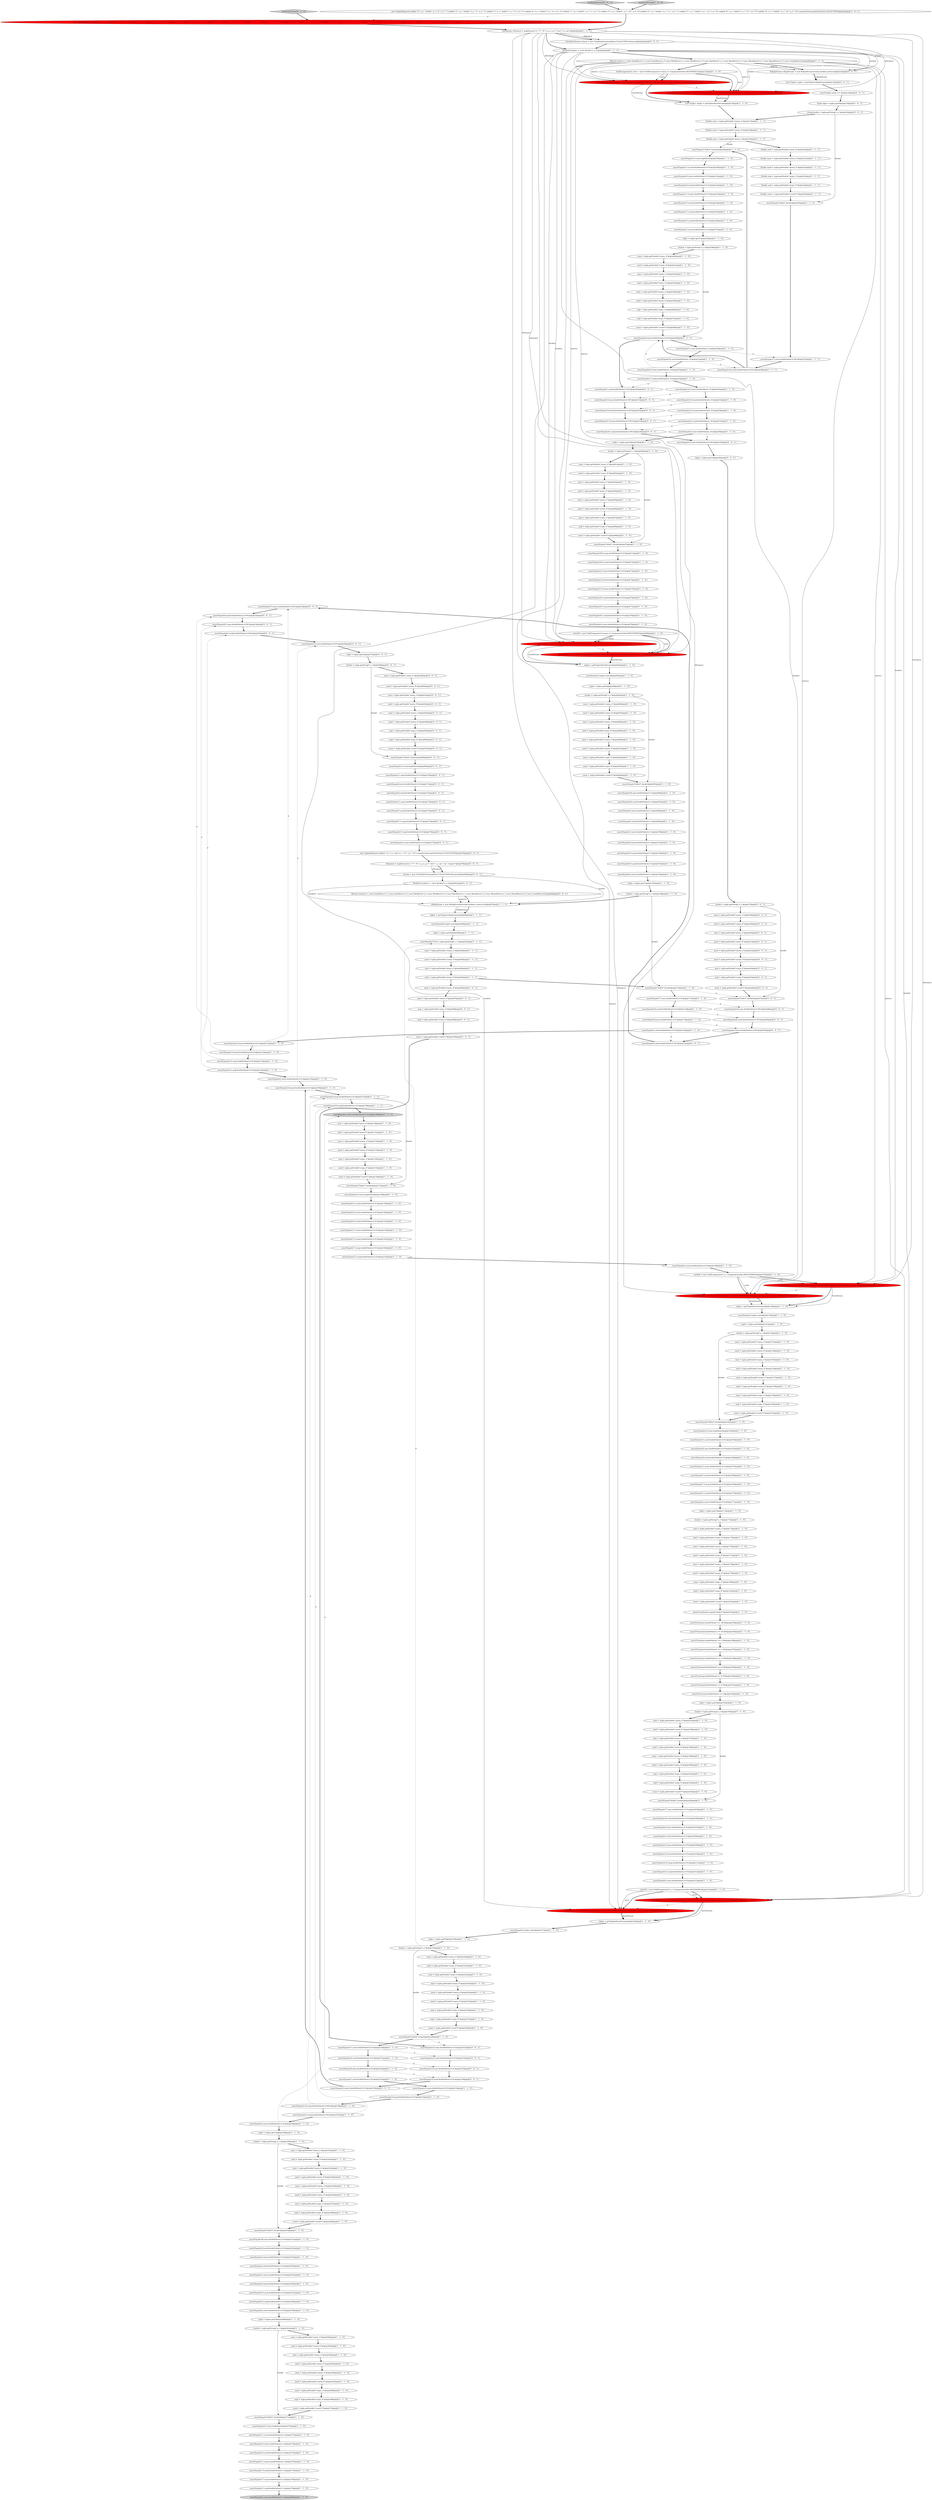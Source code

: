 digraph {
309 [style = filled, label = "assertEquals(13,maxi.doubleValue(),0.001)@@@52@@@['0', '0', '1']", fillcolor = white, shape = ellipse image = "AAA0AAABBB3BBB"];
243 [style = filled, label = "assertTrue(maxf.doubleValue() == 9.0D)@@@189@@@['1', '1', '0']", fillcolor = white, shape = ellipse image = "AAA0AAABBB1BBB"];
216 [style = filled, label = "assertEquals(4,count.doubleValue(),0.01)@@@238@@@['1', '1', '0']", fillcolor = white, shape = ellipse image = "AAA0AAABBB1BBB"];
253 [style = filled, label = "sumf = tuple.getDouble(\"sum(a_f)\")@@@87@@@['1', '1', '0']", fillcolor = white, shape = ellipse image = "AAA0AAABBB1BBB"];
2 [style = filled, label = "count = tuple.getDouble(\"count(*)\")@@@136@@@['1', '1', '0']", fillcolor = white, shape = ellipse image = "AAA0AAABBB1BBB"];
0 [style = filled, label = "sorts(0( = new FieldComparator(\"sum(a_i)\",ComparatorOrder.DESCENDING)@@@80@@@['1', '1', '0']", fillcolor = white, shape = ellipse image = "AAA0AAABBB1BBB"];
12 [style = filled, label = "avgi = tuple.getDouble(\"avg(a_i)\")@@@247@@@['1', '1', '0']", fillcolor = white, shape = ellipse image = "AAA0AAABBB1BBB"];
44 [style = filled, label = "avgi = tuple.getDouble(\"avg(a_i)\")@@@268@@@['1', '1', '0']", fillcolor = white, shape = ellipse image = "AAA0AAABBB1BBB"];
345 [style = filled, label = "assertEquals(10,minf.doubleValue(),0.01)@@@104@@@['0', '0', '1']", fillcolor = white, shape = ellipse image = "AAA0AAABBB3BBB"];
91 [style = filled, label = "maxi = tuple.getDouble(\"max(a_i)\")@@@90@@@['1', '1', '0']", fillcolor = white, shape = ellipse image = "AAA0AAABBB1BBB"];
339 [style = filled, label = "assertEquals(10,sumf.doubleValue(),0.01)@@@102@@@['0', '0', '1']", fillcolor = white, shape = ellipse image = "AAA0AAABBB3BBB"];
276 [style = filled, label = "testFacetStream['0', '1', '0']", fillcolor = lightgray, shape = diamond image = "AAA0AAABBB2BBB"];
332 [style = filled, label = "testRollupStream['0', '0', '1']", fillcolor = lightgray, shape = diamond image = "AAA0AAABBB3BBB"];
175 [style = filled, label = "tuple = tuples.get(0)@@@90@@@['1', '1', '1']", fillcolor = white, shape = ellipse image = "AAA0AAABBB1BBB"];
320 [style = filled, label = "assertEquals(14,sumi.doubleValue(),0.01)@@@101@@@['0', '0', '1']", fillcolor = white, shape = ellipse image = "AAA0AAABBB3BBB"];
103 [style = filled, label = "assertEquals(9.5,avgi.doubleValue(),0.01)@@@257@@@['1', '1', '0']", fillcolor = white, shape = ellipse image = "AAA0AAABBB1BBB"];
278 [style = filled, label = "facetStream = new FacetStream(zkHost,COLLECTIONORALIAS,sParamsA,buckets,metrics,sorts,100)@@@215@@@['0', '1', '0']", fillcolor = red, shape = ellipse image = "AAA1AAABBB2BBB"];
248 [style = filled, label = "assertEquals(5.5,avgf.doubleValue(),0.01)@@@145@@@['1', '1', '0']", fillcolor = white, shape = ellipse image = "AAA0AAABBB1BBB"];
93 [style = filled, label = "assertEquals(4,count.doubleValue(),0.01)@@@125@@@['1', '1', '0']", fillcolor = white, shape = ellipse image = "AAA0AAABBB1BBB"];
13 [style = filled, label = "maxf = tuple.getDouble(\"max(a_f)\")@@@45@@@['1', '1', '0']", fillcolor = white, shape = ellipse image = "AAA0AAABBB1BBB"];
346 [style = filled, label = "maxf = tuple.getDouble(\"max(a_f)\")@@@64@@@['0', '0', '1']", fillcolor = white, shape = ellipse image = "AAA0AAABBB3BBB"];
312 [style = filled, label = "count = tuple.getDouble(\"count(*)\")@@@67@@@['0', '0', '1']", fillcolor = white, shape = ellipse image = "AAA0AAABBB3BBB"];
325 [style = filled, label = "avgf = tuple.getDouble(\"avg(a_f)\")@@@66@@@['0', '0', '1']", fillcolor = white, shape = ellipse image = "AAA0AAABBB3BBB"];
280 [style = filled, label = "avgf = tuple.getDouble(\"avg(a_f)\")@@@45@@@['0', '0', '1']", fillcolor = white, shape = ellipse image = "AAA0AAABBB3BBB"];
321 [style = filled, label = "String bucket = tuple.getString(\"a_s\")@@@16@@@['0', '0', '1']", fillcolor = white, shape = ellipse image = "AAA0AAABBB3BBB"];
166 [style = filled, label = "assertEquals(26,sumf.doubleValue(),0.01)@@@252@@@['1', '1', '0']", fillcolor = white, shape = ellipse image = "AAA0AAABBB1BBB"];
264 [style = filled, label = "assertEquals(2,count.doubleValue(),0.01)@@@171@@@['1', '1', '0']", fillcolor = white, shape = ellipse image = "AAA0AAABBB1BBB"];
48 [style = filled, label = "assertEquals(3.0,minf.doubleValue(),0.01)@@@74@@@['1', '1', '0']", fillcolor = white, shape = ellipse image = "AAA0AAABBB1BBB"];
313 [style = filled, label = "assertEquals(4,count.doubleValue(),0.001)@@@35@@@['0', '0', '1']", fillcolor = white, shape = ellipse image = "AAA0AAABBB3BBB"];
316 [style = filled, label = "assertEquals(5.5,avgf.doubleValue(),0.01)@@@76@@@['0', '0', '1']", fillcolor = white, shape = ellipse image = "AAA0AAABBB3BBB"];
160 [style = filled, label = "testFacetStream['1', '0', '0']", fillcolor = lightgray, shape = diamond image = "AAA0AAABBB1BBB"];
234 [style = filled, label = "maxi = tuple.getDouble(\"max(a_i)\")@@@132@@@['1', '1', '0']", fillcolor = white, shape = ellipse image = "AAA0AAABBB1BBB"];
187 [style = filled, label = "avgf = tuple.getDouble(\"avg(a_f)\")@@@47@@@['1', '1', '0']", fillcolor = white, shape = ellipse image = "AAA0AAABBB1BBB"];
235 [style = filled, label = "assertTrue(maxi.doubleValue() == 13.0D)@@@188@@@['1', '1', '0']", fillcolor = white, shape = ellipse image = "AAA0AAABBB1BBB"];
283 [style = filled, label = "assertEquals(4,mini.doubleValue(),0.01)@@@71@@@['0', '0', '1']", fillcolor = white, shape = ellipse image = "AAA0AAABBB3BBB"];
322 [style = filled, label = "tuple = tuples.get(2)@@@57@@@['0', '0', '1']", fillcolor = white, shape = ellipse image = "AAA0AAABBB3BBB"];
89 [style = filled, label = "assertEquals(4.0,mini.doubleValue(),0.01)@@@31@@@['1', '1', '0']", fillcolor = white, shape = ellipse image = "AAA0AAABBB1BBB"];
56 [style = filled, label = "sumf = tuple.getDouble(\"sum(a_f)\")@@@175@@@['1', '1', '0']", fillcolor = white, shape = ellipse image = "AAA0AAABBB1BBB"];
230 [style = filled, label = "maxf = tuple.getDouble(\"max(a_f)\")@@@133@@@['1', '1', '0']", fillcolor = white, shape = ellipse image = "AAA0AAABBB1BBB"];
311 [style = filled, label = "assertEquals(9,maxf.doubleValue(),0.001)@@@53@@@['0', '0', '1']", fillcolor = white, shape = ellipse image = "AAA0AAABBB3BBB"];
245 [style = filled, label = "assertEquals(\"hello3\",bucket)@@@250@@@['1', '1', '0']", fillcolor = white, shape = ellipse image = "AAA0AAABBB1BBB"];
107 [style = filled, label = "assertTrue(avgf.doubleValue() == 6.5D)@@@191@@@['1', '1', '0']", fillcolor = white, shape = ellipse image = "AAA0AAABBB1BBB"];
69 [style = filled, label = "assertEquals(0,mini.doubleValue(),0.01)@@@232@@@['1', '1', '0']", fillcolor = white, shape = ellipse image = "AAA0AAABBB1BBB"];
64 [style = filled, label = "assertEquals(14,maxi.doubleValue(),0.01)@@@209@@@['1', '1', '0']", fillcolor = white, shape = ellipse image = "AAA0AAABBB1BBB"];
262 [style = filled, label = "assertEquals(1,count.doubleValue(),0.01)@@@109@@@['1', '1', '1']", fillcolor = lightgray, shape = ellipse image = "AAA0AAABBB1BBB"];
46 [style = filled, label = "assertEquals(17,sumi.doubleValue(),0.01)@@@205@@@['1', '1', '0']", fillcolor = white, shape = ellipse image = "AAA0AAABBB1BBB"];
178 [style = filled, label = "assertEquals(11.0,maxi.doubleValue(),0.1)@@@276@@@['1', '1', '0']", fillcolor = white, shape = ellipse image = "AAA0AAABBB1BBB"];
268 [style = filled, label = "assertEquals(5.5,avgf.doubleValue(),0.01)@@@170@@@['1', '1', '0']", fillcolor = white, shape = ellipse image = "AAA0AAABBB1BBB"];
222 [style = filled, label = "assertEquals(2,count.doubleValue(),0.01)@@@146@@@['1', '1', '0']", fillcolor = white, shape = ellipse image = "AAA0AAABBB1BBB"];
176 [style = filled, label = "assertEquals(14,maxi.doubleValue(),0.01)@@@121@@@['1', '1', '0']", fillcolor = white, shape = ellipse image = "AAA0AAABBB1BBB"];
270 [style = filled, label = "avgi = tuple.getDouble(\"avg(a_i)\")@@@226@@@['1', '1', '0']", fillcolor = white, shape = ellipse image = "AAA0AAABBB1BBB"];
18 [style = filled, label = "assertEquals(3,tuples.size())@@@217@@@['1', '1', '0']", fillcolor = white, shape = ellipse image = "AAA0AAABBB1BBB"];
207 [style = filled, label = "assertEquals(4,tuples.size())@@@89@@@['1', '1', '1']", fillcolor = white, shape = ellipse image = "AAA0AAABBB1BBB"];
185 [style = filled, label = "assertEquals(11.0,sumf.doubleValue(),0.1)@@@273@@@['1', '1', '0']", fillcolor = white, shape = ellipse image = "AAA0AAABBB1BBB"];
21 [style = filled, label = "FieldComparator(( sorts = {new FieldComparator(\"sum(a_i)\",ComparatorOrder.ASCENDING)}@@@11@@@['1', '1', '0']", fillcolor = white, shape = ellipse image = "AAA0AAABBB1BBB"];
9 [style = filled, label = "bucket = tuple.getString(\"a_s\")@@@240@@@['1', '1', '0']", fillcolor = white, shape = ellipse image = "AAA0AAABBB1BBB"];
242 [style = filled, label = "bucket = tuple.getString(\"a_s\")@@@173@@@['1', '1', '0']", fillcolor = white, shape = ellipse image = "AAA0AAABBB1BBB"];
85 [style = filled, label = "maxi = tuple.getDouble(\"max(a_i)\")@@@224@@@['1', '1', '0']", fillcolor = white, shape = ellipse image = "AAA0AAABBB1BBB"];
274 [style = filled, label = "facetStream = new FacetStream(zkHost,COLLECTIONORALIAS,sParamsA,buckets,metrics,sorts,100)@@@148@@@['0', '1', '0']", fillcolor = red, shape = ellipse image = "AAA1AAABBB2BBB"];
314 [style = filled, label = "assertEquals(3,mini.doubleValue(),0.001)@@@50@@@['0', '0', '1']", fillcolor = white, shape = ellipse image = "AAA0AAABBB3BBB"];
284 [style = filled, label = "assertEquals(11,maxi.doubleValue(),0.01)@@@73@@@['0', '0', '1']", fillcolor = white, shape = ellipse image = "AAA0AAABBB3BBB"];
338 [style = filled, label = "count = tuple.getDouble(\"count(*)\")@@@100@@@['0', '0', '1']", fillcolor = white, shape = ellipse image = "AAA0AAABBB3BBB"];
126 [style = filled, label = "assertEquals(0,mini.doubleValue(),0.001)@@@29@@@['1', '1', '1']", fillcolor = white, shape = ellipse image = "AAA0AAABBB1BBB"];
212 [style = filled, label = "assertEquals(7.5,avgi.doubleValue(),0.01)@@@144@@@['1', '1', '0']", fillcolor = white, shape = ellipse image = "AAA0AAABBB1BBB"];
285 [style = filled, label = "maxi = tuple.getDouble(\"max(a_i)\")@@@63@@@['0', '0', '1']", fillcolor = white, shape = ellipse image = "AAA0AAABBB3BBB"];
183 [style = filled, label = "assertEquals(3,tuples.size())@@@150@@@['1', '1', '0']", fillcolor = white, shape = ellipse image = "AAA0AAABBB1BBB"];
106 [style = filled, label = "tuple = tuples.get(1)@@@105@@@['1', '1', '0']", fillcolor = white, shape = ellipse image = "AAA0AAABBB1BBB"];
43 [style = filled, label = "sumf = tuple.getDouble(\"sum(a_f)\")@@@93@@@['1', '1', '1']", fillcolor = white, shape = ellipse image = "AAA0AAABBB1BBB"];
287 [style = filled, label = "sumi = tuple.getDouble(\"sum(a_i)\")@@@59@@@['0', '0', '1']", fillcolor = white, shape = ellipse image = "AAA0AAABBB3BBB"];
333 [style = filled, label = "Tuple tuple = tuples.get(0)@@@15@@@['0', '0', '1']", fillcolor = white, shape = ellipse image = "AAA0AAABBB3BBB"];
188 [style = filled, label = "assertEquals(\"hello4\",bucket)@@@162@@@['1', '1', '0']", fillcolor = white, shape = ellipse image = "AAA0AAABBB1BBB"];
72 [style = filled, label = "sumi = tuple.getDouble(\"sum(a_i)\")@@@40@@@['1', '1', '0']", fillcolor = white, shape = ellipse image = "AAA0AAABBB1BBB"];
174 [style = filled, label = "sorts(0( = new FieldComparator(\"a_s\",ComparatorOrder.DESCENDING)@@@147@@@['1', '1', '0']", fillcolor = white, shape = ellipse image = "AAA0AAABBB1BBB"];
237 [style = filled, label = "maxi = tuple.getDouble(\"max(a_i)\")@@@266@@@['1', '1', '0']", fillcolor = white, shape = ellipse image = "AAA0AAABBB1BBB"];
1 [style = filled, label = "count = tuple.getDouble(\"count(*)\")@@@228@@@['1', '1', '0']", fillcolor = white, shape = ellipse image = "AAA0AAABBB1BBB"];
179 [style = filled, label = "sumi = tuple.getDouble(\"sum(a_i)\")@@@86@@@['1', '1', '0']", fillcolor = white, shape = ellipse image = "AAA0AAABBB1BBB"];
204 [style = filled, label = "maxf = tuple.getDouble(\"max(a_f)\")@@@225@@@['1', '1', '0']", fillcolor = white, shape = ellipse image = "AAA0AAABBB1BBB"];
327 [style = filled, label = "sumf = tuple.getDouble(\"sum(a_f)\")@@@60@@@['0', '0', '1']", fillcolor = white, shape = ellipse image = "AAA0AAABBB3BBB"];
150 [style = filled, label = "assertEquals(6.5,avgf.doubleValue(),0.01)@@@78@@@['1', '1', '0']", fillcolor = white, shape = ellipse image = "AAA0AAABBB1BBB"];
156 [style = filled, label = "assertEquals(2,count.doubleValue(),0.01)@@@37@@@['1', '1', '0']", fillcolor = white, shape = ellipse image = "AAA0AAABBB1BBB"];
330 [style = filled, label = "assertEquals(4,count.doubleValue(),0.001)@@@56@@@['0', '0', '1']", fillcolor = white, shape = ellipse image = "AAA0AAABBB3BBB"];
277 [style = filled, label = "FacetStream facetStream = new FacetStream(zkHost,COLLECTIONORALIAS,sParamsA,buckets,metrics,sorts,100)@@@14@@@['0', '1', '0']", fillcolor = red, shape = ellipse image = "AAA1AAABBB2BBB"];
184 [style = filled, label = "assertEquals(11,sumf.doubleValue(),0.01)@@@139@@@['1', '1', '0']", fillcolor = white, shape = ellipse image = "AAA0AAABBB1BBB"];
347 [style = filled, label = "assertEquals(26,sumf.doubleValue(),0.001)@@@49@@@['0', '0', '1']", fillcolor = white, shape = ellipse image = "AAA0AAABBB3BBB"];
98 [style = filled, label = "assertEquals(14.0,maxi.doubleValue(),.01)@@@54@@@['1', '1', '0']", fillcolor = white, shape = ellipse image = "AAA0AAABBB1BBB"];
102 [style = filled, label = "List<Tuple> tuples = getTuples(facetStream)@@@15@@@['1', '1', '0']", fillcolor = white, shape = ellipse image = "AAA0AAABBB1BBB"];
157 [style = filled, label = "assertEquals(13.0,maxi.doubleValue(),0.01)@@@75@@@['1', '1', '0']", fillcolor = white, shape = ellipse image = "AAA0AAABBB1BBB"];
67 [style = filled, label = "bucket = tuple.getString(\"a_s\")@@@152@@@['1', '1', '0']", fillcolor = white, shape = ellipse image = "AAA0AAABBB1BBB"];
201 [style = filled, label = "Double mini = tuple.getDouble(\"min(a_i)\")@@@19@@@['1', '1', '1']", fillcolor = white, shape = ellipse image = "AAA0AAABBB1BBB"];
62 [style = filled, label = "FacetStream facetStream = new FacetStream(zkHost,COLLECTION,sParamsA,buckets,metrics,sorts,100)@@@14@@@['1', '0', '0']", fillcolor = red, shape = ellipse image = "AAA1AAABBB1BBB"];
326 [style = filled, label = "sParamsA = mapParams(\"q\",\"*:*\",\"fl\",\"a_s,a_i,a_f\",\"sort\",\"a_s asc\",\"qt\",\"/export\")@@@79@@@['0', '0', '1']", fillcolor = white, shape = ellipse image = "AAA0AAABBB3BBB"];
74 [style = filled, label = "bucket = tuple.getString(\"a_s\")@@@85@@@['1', '1', '0']", fillcolor = white, shape = ellipse image = "AAA0AAABBB1BBB"];
172 [style = filled, label = "assertEquals(38.0,sumi.doubleValue(),0.01)@@@71@@@['1', '1', '0']", fillcolor = white, shape = ellipse image = "AAA0AAABBB1BBB"];
315 [style = filled, label = "mini = tuple.getDouble(\"min(a_i)\")@@@61@@@['0', '0', '1']", fillcolor = white, shape = ellipse image = "AAA0AAABBB3BBB"];
142 [style = filled, label = "sumf = tuple.getDouble(\"sum(a_f)\")@@@242@@@['1', '1', '0']", fillcolor = white, shape = ellipse image = "AAA0AAABBB1BBB"];
81 [style = filled, label = "assertEquals(4.0,minf.doubleValue(),0.01)@@@32@@@['1', '1', '0']", fillcolor = white, shape = ellipse image = "AAA0AAABBB1BBB"];
124 [style = filled, label = "sumi = tuple.getDouble(\"sum(a_i)\")@@@92@@@['1', '1', '1']", fillcolor = white, shape = ellipse image = "AAA0AAABBB1BBB"];
300 [style = filled, label = "sumi = tuple.getDouble(\"sum(a_i)\")@@@38@@@['0', '0', '1']", fillcolor = white, shape = ellipse image = "AAA0AAABBB3BBB"];
215 [style = filled, label = "mini = tuple.getDouble(\"min(a_i)\")@@@42@@@['1', '1', '0']", fillcolor = white, shape = ellipse image = "AAA0AAABBB1BBB"];
218 [style = filled, label = "assertEquals(0,mini.doubleValue(),0.01)@@@119@@@['1', '1', '0']", fillcolor = white, shape = ellipse image = "AAA0AAABBB1BBB"];
149 [style = filled, label = "assertEquals(4.25,avgi.doubleValue(),.01)@@@56@@@['1', '1', '0']", fillcolor = white, shape = ellipse image = "AAA0AAABBB1BBB"];
76 [style = filled, label = "maxi = tuple.getDouble(\"max(a_i)\")@@@199@@@['1', '1', '0']", fillcolor = white, shape = ellipse image = "AAA0AAABBB1BBB"];
54 [style = filled, label = "assertEquals(3,mini.doubleValue(),0.1)@@@98@@@['1', '1', '0']", fillcolor = white, shape = ellipse image = "AAA0AAABBB1BBB"];
342 [style = filled, label = "sumf = tuple.getDouble(\"sum(a_f)\")@@@39@@@['0', '0', '1']", fillcolor = white, shape = ellipse image = "AAA0AAABBB3BBB"];
82 [style = filled, label = "assertTrue(count.doubleValue() == 4)@@@192@@@['1', '1', '0']", fillcolor = white, shape = ellipse image = "AAA0AAABBB1BBB"];
129 [style = filled, label = "assertEquals(\"hello3\",bucket)@@@95@@@['1', '1', '0']", fillcolor = white, shape = ellipse image = "AAA0AAABBB1BBB"];
3 [style = filled, label = "facetStream = new FacetStream(zkHost,COLLECTION,sParamsA,buckets,metrics,sorts,100)@@@81@@@['1', '0', '0']", fillcolor = red, shape = ellipse image = "AAA1AAABBB1BBB"];
181 [style = filled, label = "SolrParams sParamsA = mapParams(\"q\",\"*:*\",\"fl\",\"a_s,a_i,a_f\",\"sort\",\"a_s asc\")@@@4@@@['1', '1', '1']", fillcolor = white, shape = ellipse image = "AAA0AAABBB1BBB"];
336 [style = filled, label = "assertEquals(\"hello4\",bucket)@@@68@@@['0', '0', '1']", fillcolor = white, shape = ellipse image = "AAA0AAABBB3BBB"];
301 [style = filled, label = "assertEquals(14,maxi.doubleValue(),0.001)@@@31@@@['0', '0', '1']", fillcolor = white, shape = ellipse image = "AAA0AAABBB3BBB"];
263 [style = filled, label = "assertEquals(38,sumi.doubleValue(),0.01)@@@251@@@['1', '1', '0']", fillcolor = white, shape = ellipse image = "AAA0AAABBB1BBB"];
161 [style = filled, label = "sumf = tuple.getDouble(\"sum(a_f)\")@@@196@@@['1', '1', '0']", fillcolor = white, shape = ellipse image = "AAA0AAABBB1BBB"];
279 [style = filled, label = "new UpdateRequest().add(id,\"12\",\"a_s\",null,\"a_i\",\"14\",\"a_f\",\"10\").commit(cluster.getSolrClient(),COLLECTION)@@@78@@@['0', '0', '1']", fillcolor = white, shape = ellipse image = "AAA0AAABBB3BBB"];
39 [style = filled, label = "minf = tuple.getDouble(\"min(a_f)\")@@@89@@@['1', '1', '0']", fillcolor = white, shape = ellipse image = "AAA0AAABBB1BBB"];
168 [style = filled, label = "assertEquals(9.0,maxf.doubleValue(),0.01)@@@76@@@['1', '1', '0']", fillcolor = white, shape = ellipse image = "AAA0AAABBB1BBB"];
7 [style = filled, label = "mini = tuple.getDouble(\"min(a_i)\")@@@130@@@['1', '1', '0']", fillcolor = white, shape = ellipse image = "AAA0AAABBB1BBB"];
294 [style = filled, label = "Metric(( metrics1 = {new SumMetric(\"a_i\"),new SumMetric(\"a_f\"),new MinMetric(\"a_i\"),new MinMetric(\"a_f\"),new MaxMetric(\"a_i\"),new MaxMetric(\"a_f\"),new MeanMetric(\"a_i\"),new MeanMetric(\"a_f\"),new CountMetric()}@@@84@@@['0', '0', '1']", fillcolor = white, shape = ellipse image = "AAA0AAABBB3BBB"];
223 [style = filled, label = "assertEquals(4,count.doubleValue(),0.1)@@@104@@@['1', '1', '0']", fillcolor = white, shape = ellipse image = "AAA0AAABBB1BBB"];
122 [style = filled, label = "assertEquals(14,avgi.doubleValue(),0.01)@@@107@@@['1', '1', '1']", fillcolor = white, shape = ellipse image = "AAA0AAABBB1BBB"];
159 [style = filled, label = "assertEquals(14,maxi.doubleValue(),0.01)@@@234@@@['1', '1', '0']", fillcolor = white, shape = ellipse image = "AAA0AAABBB1BBB"];
118 [style = filled, label = "avgi = tuple.getDouble(\"avg(a_i)\")@@@134@@@['1', '1', '0']", fillcolor = white, shape = ellipse image = "AAA0AAABBB1BBB"];
196 [style = filled, label = "mini = tuple.getDouble(\"min(a_i)\")@@@155@@@['1', '1', '0']", fillcolor = white, shape = ellipse image = "AAA0AAABBB1BBB"];
101 [style = filled, label = "assertEquals(1,minf.doubleValue(),0.01)@@@120@@@['1', '1', '0']", fillcolor = white, shape = ellipse image = "AAA0AAABBB1BBB"];
259 [style = filled, label = "count = tuple.getDouble(\"count(*)\")@@@270@@@['1', '1', '0']", fillcolor = white, shape = ellipse image = "AAA0AAABBB1BBB"];
171 [style = filled, label = "assertEquals(11,sumf.doubleValue(),0.01)@@@164@@@['1', '1', '0']", fillcolor = white, shape = ellipse image = "AAA0AAABBB1BBB"];
104 [style = filled, label = "assertEquals(10,maxf.doubleValue(),0.01)@@@122@@@['1', '1', '0']", fillcolor = white, shape = ellipse image = "AAA0AAABBB1BBB"];
344 [style = filled, label = "assertEquals(4,minf.doubleValue(),0.01)@@@72@@@['0', '0', '1']", fillcolor = white, shape = ellipse image = "AAA0AAABBB3BBB"];
92 [style = filled, label = "assertEquals(1,minf.doubleValue(),0.01)@@@233@@@['1', '1', '0']", fillcolor = white, shape = ellipse image = "AAA0AAABBB1BBB"];
244 [style = filled, label = "avgi = tuple.getDouble(\"avg(a_i)\")@@@201@@@['1', '1', '0']", fillcolor = white, shape = ellipse image = "AAA0AAABBB1BBB"];
88 [style = filled, label = "assertEquals(18,sumf.doubleValue(),0.01)@@@206@@@['1', '1', '0']", fillcolor = white, shape = ellipse image = "AAA0AAABBB1BBB"];
281 [style = filled, label = "assertEquals(\"hello3\",bucket)@@@47@@@['0', '0', '1']", fillcolor = white, shape = ellipse image = "AAA0AAABBB3BBB"];
173 [style = filled, label = "assertEquals(2,count.doubleValue(),0.1)@@@280@@@['1', '1', '0']", fillcolor = lightgray, shape = ellipse image = "AAA0AAABBB1BBB"];
240 [style = filled, label = "assertEquals(4,count.doubleValue(),0.01)@@@79@@@['1', '1', '0']", fillcolor = white, shape = ellipse image = "AAA0AAABBB1BBB"];
291 [style = filled, label = "mini = tuple.getDouble(\"min(a_i)\")@@@40@@@['0', '0', '1']", fillcolor = white, shape = ellipse image = "AAA0AAABBB3BBB"];
4 [style = filled, label = "assertEquals(\"hello0\",bucket)@@@116@@@['1', '1', '0']", fillcolor = white, shape = ellipse image = "AAA0AAABBB1BBB"];
117 [style = filled, label = "assertEquals(\"hello4\",bucket)@@@28@@@['1', '1', '0']", fillcolor = white, shape = ellipse image = "AAA0AAABBB1BBB"];
297 [style = filled, label = "assertEquals(6.5,avgf.doubleValue(),0.001)@@@55@@@['0', '0', '1']", fillcolor = white, shape = ellipse image = "AAA0AAABBB3BBB"];
189 [style = filled, label = "minf = tuple.getDouble(\"min(a_f)\")@@@198@@@['1', '1', '0']", fillcolor = white, shape = ellipse image = "AAA0AAABBB1BBB"];
269 [style = filled, label = "assertEquals(3,mini.doubleValue(),0.01)@@@253@@@['1', '1', '0']", fillcolor = white, shape = ellipse image = "AAA0AAABBB1BBB"];
275 [style = filled, label = "new UpdateRequest().add(id,\"0\",\"a_s\",\"hello0\",\"a_i\",\"0\",\"a_f\",\"1\").add(id,\"2\",\"a_s\",\"hello0\",\"a_i\",\"2\",\"a_f\",\"2\").add(id,\"3\",\"a_s\",\"hello3\",\"a_i\",\"3\",\"a_f\",\"3\").add(id,\"4\",\"a_s\",\"hello4\",\"a_i\",\"4\",\"a_f\",\"4\").add(id,\"1\",\"a_s\",\"hello0\",\"a_i\",\"1\",\"a_f\",\"5\").add(id,\"5\",\"a_s\",\"hello3\",\"a_i\",\"10\",\"a_f\",\"6\").add(id,\"6\",\"a_s\",\"hello4\",\"a_i\",\"11\",\"a_f\",\"7\").add(id,\"7\",\"a_s\",\"hello3\",\"a_i\",\"12\",\"a_f\",\"8\").add(id,\"8\",\"a_s\",\"hello3\",\"a_i\",\"13\",\"a_f\",\"9\").add(id,\"9\",\"a_s\",\"hello0\",\"a_i\",\"14\",\"a_f\",\"10\").commit(cluster.getSolrClient(),COLLECTIONORALIAS)@@@3@@@['0', '1', '0']", fillcolor = red, shape = ellipse image = "AAA1AAABBB2BBB"];
68 [style = filled, label = "new UpdateRequest().add(id,\"0\",\"a_s\",\"hello0\",\"a_i\",\"0\",\"a_f\",\"1\").add(id,\"2\",\"a_s\",\"hello0\",\"a_i\",\"2\",\"a_f\",\"2\").add(id,\"3\",\"a_s\",\"hello3\",\"a_i\",\"3\",\"a_f\",\"3\").add(id,\"4\",\"a_s\",\"hello4\",\"a_i\",\"4\",\"a_f\",\"4\").add(id,\"1\",\"a_s\",\"hello0\",\"a_i\",\"1\",\"a_f\",\"5\").add(id,\"5\",\"a_s\",\"hello3\",\"a_i\",\"10\",\"a_f\",\"6\").add(id,\"6\",\"a_s\",\"hello4\",\"a_i\",\"11\",\"a_f\",\"7\").add(id,\"7\",\"a_s\",\"hello3\",\"a_i\",\"12\",\"a_f\",\"8\").add(id,\"8\",\"a_s\",\"hello3\",\"a_i\",\"13\",\"a_f\",\"9\").add(id,\"9\",\"a_s\",\"hello0\",\"a_i\",\"14\",\"a_f\",\"10\").commit(cluster.getSolrClient(),COLLECTION)@@@3@@@['1', '0', '1']", fillcolor = white, shape = ellipse image = "AAA0AAABBB1BBB"];
198 [style = filled, label = "assertEquals(4,count.doubleValue(),0.01)@@@213@@@['1', '1', '0']", fillcolor = white, shape = ellipse image = "AAA0AAABBB1BBB"];
79 [style = filled, label = "bucket = tuple.getString(\"a_s\")@@@39@@@['1', '1', '0']", fillcolor = white, shape = ellipse image = "AAA0AAABBB1BBB"];
113 [style = filled, label = "assertEquals(13,maxi.doubleValue(),0.01)@@@255@@@['1', '1', '0']", fillcolor = white, shape = ellipse image = "AAA0AAABBB1BBB"];
49 [style = filled, label = "sumf = tuple.getDouble(\"sum(a_f)\")@@@221@@@['1', '1', '0']", fillcolor = white, shape = ellipse image = "AAA0AAABBB1BBB"];
30 [style = filled, label = "count = tuple.getDouble(\"count(*)\")@@@182@@@['1', '1', '0']", fillcolor = white, shape = ellipse image = "AAA0AAABBB1BBB"];
134 [style = filled, label = "facetStream = new FacetStream(zkHost,COLLECTION,sParamsA,buckets,metrics,sorts,100)@@@148@@@['1', '0', '0']", fillcolor = red, shape = ellipse image = "AAA1AAABBB1BBB"];
214 [style = filled, label = "assertEquals(17,sumi.doubleValue(),0.001)@@@27@@@['1', '1', '1']", fillcolor = white, shape = ellipse image = "AAA0AAABBB1BBB"];
65 [style = filled, label = "assertEquals(7.5,avgi.doubleValue(),0.1)@@@278@@@['1', '1', '0']", fillcolor = white, shape = ellipse image = "AAA0AAABBB1BBB"];
310 [style = filled, label = "assertEquals(4.5,avgf.doubleValue(),0.001)@@@34@@@['0', '0', '1']", fillcolor = white, shape = ellipse image = "AAA0AAABBB3BBB"];
59 [style = filled, label = "maxi = tuple.getDouble(\"max(a_i)\")@@@44@@@['1', '1', '0']", fillcolor = white, shape = ellipse image = "AAA0AAABBB1BBB"];
135 [style = filled, label = "bucket = tuple.getString(\"a_s\")@@@261@@@['1', '1', '0']", fillcolor = white, shape = ellipse image = "AAA0AAABBB1BBB"];
210 [style = filled, label = "assertEquals(4.0,minf.doubleValue(),0.01)@@@141@@@['1', '1', '0']", fillcolor = white, shape = ellipse image = "AAA0AAABBB1BBB"];
123 [style = filled, label = "assertEquals(4.0,mini.doubleValue(),0.1)@@@274@@@['1', '1', '0']", fillcolor = white, shape = ellipse image = "AAA0AAABBB1BBB"];
335 [style = filled, label = "List<Tuple> tuples = getTuples(rollupStream)@@@13@@@['0', '0', '1']", fillcolor = white, shape = ellipse image = "AAA0AAABBB3BBB"];
25 [style = filled, label = "mini = tuple.getDouble(\"min(a_i)\")@@@243@@@['1', '1', '0']", fillcolor = white, shape = ellipse image = "AAA0AAABBB1BBB"];
272 [style = filled, label = "assertEquals(4.5,avgf.doubleValue(),0.01)@@@212@@@['1', '1', '0']", fillcolor = white, shape = ellipse image = "AAA0AAABBB1BBB"];
209 [style = filled, label = "tuple = tuples.get(0)@@@84@@@['1', '1', '0']", fillcolor = white, shape = ellipse image = "AAA0AAABBB1BBB"];
258 [style = filled, label = "mini = tuple.getDouble(\"min(a_i)\")@@@222@@@['1', '1', '0']", fillcolor = white, shape = ellipse image = "AAA0AAABBB1BBB"];
111 [style = filled, label = "mini = tuple.getDouble(\"min(a_i)\")@@@63@@@['1', '1', '0']", fillcolor = white, shape = ellipse image = "AAA0AAABBB1BBB"];
261 [style = filled, label = "assertEquals(4.25,avgi.doubleValue(),0.0001)@@@236@@@['1', '1', '0']", fillcolor = white, shape = ellipse image = "AAA0AAABBB1BBB"];
8 [style = filled, label = "assertEquals(9.5,avgi.doubleValue(),0.1)@@@102@@@['1', '1', '0']", fillcolor = white, shape = ellipse image = "AAA0AAABBB1BBB"];
229 [style = filled, label = "tuple = tuples.get(2)@@@59@@@['1', '1', '0']", fillcolor = white, shape = ellipse image = "AAA0AAABBB1BBB"];
66 [style = filled, label = "assertEquals(6.5,avgf.doubleValue(),0.1)@@@103@@@['1', '1', '0']", fillcolor = white, shape = ellipse image = "AAA0AAABBB1BBB"];
109 [style = filled, label = "assertEquals(7.0,maxf.doubleValue(),0.01)@@@34@@@['1', '1', '0']", fillcolor = white, shape = ellipse image = "AAA0AAABBB1BBB"];
119 [style = filled, label = "assertEquals(10,maxf.doubleValue(),0.01)@@@235@@@['1', '1', '0']", fillcolor = white, shape = ellipse image = "AAA0AAABBB1BBB"];
249 [style = filled, label = "assertEquals(1,minf.doubleValue(),0.01)@@@208@@@['1', '1', '0']", fillcolor = white, shape = ellipse image = "AAA0AAABBB1BBB"];
251 [style = filled, label = "assertEquals(10,maxf.doubleValue(),0.01)@@@106@@@['1', '1', '1']", fillcolor = white, shape = ellipse image = "AAA0AAABBB1BBB"];
282 [style = filled, label = "assertEquals(7.5,avgi.doubleValue(),0.01)@@@75@@@['0', '0', '1']", fillcolor = white, shape = ellipse image = "AAA0AAABBB3BBB"];
40 [style = filled, label = "mini = tuple.getDouble(\"min(a_i)\")@@@264@@@['1', '1', '0']", fillcolor = white, shape = ellipse image = "AAA0AAABBB1BBB"];
226 [style = filled, label = "Double maxf = tuple.getDouble(\"max(a_f)\")@@@22@@@['1', '1', '1']", fillcolor = white, shape = ellipse image = "AAA0AAABBB1BBB"];
53 [style = filled, label = "mini = tuple.getDouble(\"min(a_i)\")@@@94@@@['1', '1', '1']", fillcolor = white, shape = ellipse image = "AAA0AAABBB1BBB"];
141 [style = filled, label = "assertEquals(7.0,maxf.doubleValue(),0.01)@@@143@@@['1', '1', '0']", fillcolor = white, shape = ellipse image = "AAA0AAABBB1BBB"];
80 [style = filled, label = "Double sumf = tuple.getDouble(\"sum(a_f)\")@@@18@@@['1', '1', '1']", fillcolor = white, shape = ellipse image = "AAA0AAABBB1BBB"];
267 [style = filled, label = "minf = tuple.getDouble(\"min(a_f)\")@@@156@@@['1', '1', '0']", fillcolor = white, shape = ellipse image = "AAA0AAABBB1BBB"];
28 [style = filled, label = "assertEquals(15,sumi.longValue())@@@29@@@['1', '1', '0']", fillcolor = white, shape = ellipse image = "AAA0AAABBB1BBB"];
144 [style = filled, label = "avgi = tuple.getDouble(\"avg(a_i)\")@@@46@@@['1', '1', '0']", fillcolor = white, shape = ellipse image = "AAA0AAABBB1BBB"];
19 [style = filled, label = "maxi = tuple.getDouble(\"max(a_i)\")@@@245@@@['1', '1', '0']", fillcolor = white, shape = ellipse image = "AAA0AAABBB1BBB"];
131 [style = filled, label = "rollupStream = new RollupStream(stream,buckets1,metrics1)@@@87@@@['1', '1', '1']", fillcolor = white, shape = ellipse image = "AAA0AAABBB1BBB"];
55 [style = filled, label = "tuple = tuples.get(1)@@@38@@@['1', '1', '0']", fillcolor = white, shape = ellipse image = "AAA0AAABBB1BBB"];
306 [style = filled, label = "avgi = tuple.getDouble(\"avg(a_i)\")@@@65@@@['0', '0', '1']", fillcolor = white, shape = ellipse image = "AAA0AAABBB3BBB"];
16 [style = filled, label = "avgf = tuple.getDouble(\"avg(a_f)\")@@@269@@@['1', '1', '0']", fillcolor = white, shape = ellipse image = "AAA0AAABBB1BBB"];
29 [style = filled, label = "assertTrue(sumf.doubleValue() == 26.0D)@@@185@@@['1', '1', '0']", fillcolor = white, shape = ellipse image = "AAA0AAABBB1BBB"];
34 [style = filled, label = "tuples = getTuples(facetStream)@@@216@@@['1', '1', '0']", fillcolor = white, shape = ellipse image = "AAA0AAABBB1BBB"];
51 [style = filled, label = "tuple = tuples.get(0)@@@151@@@['1', '1', '0']", fillcolor = white, shape = ellipse image = "AAA0AAABBB1BBB"];
211 [style = filled, label = "tuple = tuples.get(2)@@@193@@@['1', '1', '0']", fillcolor = white, shape = ellipse image = "AAA0AAABBB1BBB"];
191 [style = filled, label = "assertEquals(6.5,avgf.doubleValue(),0.01)@@@258@@@['1', '1', '0']", fillcolor = white, shape = ellipse image = "AAA0AAABBB1BBB"];
114 [style = filled, label = "assertEquals(4.25,avgi.doubleValue(),0.01)@@@123@@@['1', '1', '0']", fillcolor = white, shape = ellipse image = "AAA0AAABBB1BBB"];
42 [style = filled, label = "assertEquals(13,maxi.doubleValue(),0.1)@@@100@@@['1', '1', '0']", fillcolor = white, shape = ellipse image = "AAA0AAABBB1BBB"];
14 [style = filled, label = "minf = tuple.getDouble(\"min(a_f)\")@@@131@@@['1', '1', '0']", fillcolor = white, shape = ellipse image = "AAA0AAABBB1BBB"];
224 [style = filled, label = "assertEquals(15,sumi.longValue())@@@138@@@['1', '1', '0']", fillcolor = white, shape = ellipse image = "AAA0AAABBB1BBB"];
170 [style = filled, label = "assertEquals(4.5,avgf.doubleValue(),.01)@@@57@@@['1', '1', '0']", fillcolor = white, shape = ellipse image = "AAA0AAABBB1BBB"];
83 [style = filled, label = "avgi = tuple.getDouble(\"avg(a_i)\")@@@92@@@['1', '1', '0']", fillcolor = white, shape = ellipse image = "AAA0AAABBB1BBB"];
334 [style = filled, label = "assertEquals(15,sumi.longValue())@@@69@@@['0', '0', '1']", fillcolor = white, shape = ellipse image = "AAA0AAABBB3BBB"];
260 [style = filled, label = "tuple = tuples.get(0)@@@218@@@['1', '1', '0']", fillcolor = white, shape = ellipse image = "AAA0AAABBB1BBB"];
116 [style = filled, label = "sumi = tuple.getDouble(\"sum(a_i)\")@@@174@@@['1', '1', '0']", fillcolor = white, shape = ellipse image = "AAA0AAABBB1BBB"];
192 [style = filled, label = "count = tuple.getDouble(\"count(*)\")@@@161@@@['1', '1', '0']", fillcolor = white, shape = ellipse image = "AAA0AAABBB1BBB"];
61 [style = filled, label = "bucket = tuple.getString(\"a_s\")@@@219@@@['1', '1', '0']", fillcolor = white, shape = ellipse image = "AAA0AAABBB1BBB"];
105 [style = filled, label = "assertEquals(4.0,mini.doubleValue(),0.01)@@@140@@@['1', '1', '0']", fillcolor = white, shape = ellipse image = "AAA0AAABBB1BBB"];
308 [style = filled, label = "assertEquals(11,sumf.doubleValue(),0.01)@@@70@@@['0', '0', '1']", fillcolor = white, shape = ellipse image = "AAA0AAABBB3BBB"];
177 [style = filled, label = "Double maxi = tuple.getDouble(\"max(a_i)\")@@@21@@@['1', '1', '1']", fillcolor = white, shape = ellipse image = "AAA0AAABBB1BBB"];
145 [style = filled, label = "sumi = tuple.getDouble(\"sum(a_i)\")@@@61@@@['1', '1', '0']", fillcolor = white, shape = ellipse image = "AAA0AAABBB1BBB"];
140 [style = filled, label = "assertEquals(10,avgf.doubleValue(),0.01)@@@108@@@['1', '1', '1']", fillcolor = white, shape = ellipse image = "AAA0AAABBB1BBB"];
305 [style = filled, label = "assertEquals(2,count.doubleValue(),0.01)@@@77@@@['0', '0', '1']", fillcolor = white, shape = ellipse image = "AAA0AAABBB3BBB"];
73 [style = filled, label = "assertEquals(10.0,maxf.doubleValue(),.01)@@@55@@@['1', '1', '0']", fillcolor = white, shape = ellipse image = "AAA0AAABBB1BBB"];
331 [style = filled, label = "tuple = tuples.get(1)@@@36@@@['0', '0', '1']", fillcolor = white, shape = ellipse image = "AAA0AAABBB3BBB"];
77 [style = filled, label = "sumf = tuple.getDouble(\"sum(a_f)\")@@@263@@@['1', '1', '0']", fillcolor = white, shape = ellipse image = "AAA0AAABBB1BBB"];
289 [style = filled, label = "Bucket(( buckets1 = {new Bucket(\"a_s\")}@@@81@@@['0', '0', '1']", fillcolor = white, shape = ellipse image = "AAA0AAABBB3BBB"];
133 [style = filled, label = "assertEquals(15,sumi.longValue())@@@272@@@['1', '1', '0']", fillcolor = white, shape = ellipse image = "AAA0AAABBB1BBB"];
37 [style = filled, label = "avgi = tuple.getDouble(\"avg(a_i)\")@@@159@@@['1', '1', '0']", fillcolor = white, shape = ellipse image = "AAA0AAABBB1BBB"];
23 [style = filled, label = "avgf = tuple.getDouble(\"avg(a_f)\")@@@93@@@['1', '1', '0']", fillcolor = white, shape = ellipse image = "AAA0AAABBB1BBB"];
60 [style = filled, label = "tuples = getTuples(rollupStream)@@@88@@@['1', '1', '1']", fillcolor = white, shape = ellipse image = "AAA0AAABBB1BBB"];
254 [style = filled, label = "sumf = tuple.getDouble(\"sum(a_f)\")@@@41@@@['1', '1', '0']", fillcolor = white, shape = ellipse image = "AAA0AAABBB1BBB"];
5 [style = filled, label = "avgf = tuple.getDouble(\"avg(a_f)\")@@@227@@@['1', '1', '0']", fillcolor = white, shape = ellipse image = "AAA0AAABBB1BBB"];
225 [style = filled, label = "assertEquals(7.5,avgi.doubleValue(),0.01)@@@35@@@['1', '1', '0']", fillcolor = white, shape = ellipse image = "AAA0AAABBB1BBB"];
63 [style = filled, label = "minf = tuple.getDouble(\"min(a_f)\")@@@265@@@['1', '1', '0']", fillcolor = white, shape = ellipse image = "AAA0AAABBB1BBB"];
120 [style = filled, label = "assertEquals(9.5,avgi.doubleValue(),0.01)@@@77@@@['1', '1', '0']", fillcolor = white, shape = ellipse image = "AAA0AAABBB1BBB"];
70 [style = filled, label = "minf = tuple.getDouble(\"min(a_f)\")@@@223@@@['1', '1', '0']", fillcolor = white, shape = ellipse image = "AAA0AAABBB1BBB"];
299 [style = filled, label = "assertEquals(10,maxf.doubleValue(),0.001)@@@32@@@['0', '0', '1']", fillcolor = white, shape = ellipse image = "AAA0AAABBB3BBB"];
304 [style = filled, label = "maxi = tuple.getDouble(\"max(a_i)\")@@@42@@@['0', '0', '1']", fillcolor = white, shape = ellipse image = "AAA0AAABBB3BBB"];
340 [style = filled, label = "assertEquals(38,sumi.doubleValue(),0.001)@@@48@@@['0', '0', '1']", fillcolor = white, shape = ellipse image = "AAA0AAABBB3BBB"];
17 [style = filled, label = "count = tuple.getDouble(\"count(*)\")@@@203@@@['1', '1', '0']", fillcolor = white, shape = ellipse image = "AAA0AAABBB1BBB"];
290 [style = filled, label = "maxi = tuple.getDouble(\"max(a_i)\")@@@96@@@['0', '0', '1']", fillcolor = white, shape = ellipse image = "AAA0AAABBB3BBB"];
186 [style = filled, label = "count = tuple.getDouble(\"count(*)\")@@@94@@@['1', '1', '0']", fillcolor = white, shape = ellipse image = "AAA0AAABBB1BBB"];
158 [style = filled, label = "maxf = tuple.getDouble(\"max(a_f)\")@@@200@@@['1', '1', '0']", fillcolor = white, shape = ellipse image = "AAA0AAABBB1BBB"];
165 [style = filled, label = "assertEquals(3.0,mini.doubleValue(),0.01)@@@73@@@['1', '1', '0']", fillcolor = white, shape = ellipse image = "AAA0AAABBB1BBB"];
324 [style = filled, label = "minf = tuple.getDouble(\"min(a_f)\")@@@41@@@['0', '0', '1']", fillcolor = white, shape = ellipse image = "AAA0AAABBB3BBB"];
112 [style = filled, label = "minf = tuple.getDouble(\"min(a_f)\")@@@244@@@['1', '1', '0']", fillcolor = white, shape = ellipse image = "AAA0AAABBB1BBB"];
193 [style = filled, label = "maxi = tuple.getDouble(\"max(a_i)\")@@@65@@@['1', '1', '0']", fillcolor = white, shape = ellipse image = "AAA0AAABBB1BBB"];
296 [style = filled, label = "minf = tuple.getDouble(\"min(a_f)\")@@@62@@@['0', '0', '1']", fillcolor = white, shape = ellipse image = "AAA0AAABBB3BBB"];
22 [style = filled, label = "assertEquals(17,sumi.doubleValue(),0.01)@@@117@@@['1', '1', '0']", fillcolor = white, shape = ellipse image = "AAA0AAABBB1BBB"];
257 [style = filled, label = "mini = tuple.getDouble(\"min(a_i)\")@@@176@@@['1', '1', '0']", fillcolor = white, shape = ellipse image = "AAA0AAABBB1BBB"];
6 [style = filled, label = "assertEquals(17,sumi.doubleValue(),0.01)@@@230@@@['1', '1', '0']", fillcolor = white, shape = ellipse image = "AAA0AAABBB1BBB"];
136 [style = filled, label = "sumi = tuple.getDouble(\"sum(a_i)\")@@@153@@@['1', '1', '0']", fillcolor = white, shape = ellipse image = "AAA0AAABBB1BBB"];
236 [style = filled, label = "assertEquals(11.0,maxi.doubleValue(),0.01)@@@142@@@['1', '1', '0']", fillcolor = white, shape = ellipse image = "AAA0AAABBB1BBB"];
147 [style = filled, label = "minf = tuple.getDouble(\"min(a_f)\")@@@177@@@['1', '1', '0']", fillcolor = white, shape = ellipse image = "AAA0AAABBB1BBB"];
97 [style = filled, label = "Double sumi = tuple.getDouble(\"sum(a_i)\")@@@17@@@['1', '1', '1']", fillcolor = white, shape = ellipse image = "AAA0AAABBB1BBB"];
78 [style = filled, label = "assertEquals(\"hello3\",bucket)@@@70@@@['1', '1', '0']", fillcolor = white, shape = ellipse image = "AAA0AAABBB1BBB"];
41 [style = filled, label = "assertTrue(sumi.doubleValue() == 38.0D)@@@184@@@['1', '1', '0']", fillcolor = white, shape = ellipse image = "AAA0AAABBB1BBB"];
100 [style = filled, label = "assertEquals(7.5,avgi.doubleValue(),0.01)@@@169@@@['1', '1', '0']", fillcolor = white, shape = ellipse image = "AAA0AAABBB1BBB"];
208 [style = filled, label = "assertEquals(0.0,mini.doubleValue(),.01)@@@52@@@['1', '1', '0']", fillcolor = white, shape = ellipse image = "AAA0AAABBB1BBB"];
94 [style = filled, label = "Double minf = tuple.getDouble(\"min(a_f)\")@@@20@@@['1', '1', '1']", fillcolor = white, shape = ellipse image = "AAA0AAABBB1BBB"];
99 [style = filled, label = "assertEquals(4.0,minf.doubleValue(),0.1)@@@275@@@['1', '1', '0']", fillcolor = white, shape = ellipse image = "AAA0AAABBB1BBB"];
199 [style = filled, label = "mini = tuple.getDouble(\"min(a_i)\")@@@197@@@['1', '1', '0']", fillcolor = white, shape = ellipse image = "AAA0AAABBB1BBB"];
197 [style = filled, label = "count = tuple.getDouble(\"count(*)\")@@@48@@@['1', '1', '0']", fillcolor = white, shape = ellipse image = "AAA0AAABBB1BBB"];
96 [style = filled, label = "assertEquals(5.5,avgf.doubleValue(),0.01)@@@36@@@['1', '1', '0']", fillcolor = white, shape = ellipse image = "AAA0AAABBB1BBB"];
20 [style = filled, label = "Bucket(( buckets = {new Bucket(\"a_s\")}@@@6@@@['1', '1', '1']", fillcolor = white, shape = ellipse image = "AAA0AAABBB1BBB"];
148 [style = filled, label = "avgf = tuple.getDouble(\"avg(a_f)\")@@@68@@@['1', '1', '0']", fillcolor = white, shape = ellipse image = "AAA0AAABBB1BBB"];
206 [style = filled, label = "assertEquals(11.0,sumf.doubleValue(),0.01)@@@30@@@['1', '1', '0']", fillcolor = white, shape = ellipse image = "AAA0AAABBB1BBB"];
154 [style = filled, label = "assertEquals(4.5,avgf.doubleValue(),0.001)@@@237@@@['1', '1', '0']", fillcolor = white, shape = ellipse image = "AAA0AAABBB1BBB"];
221 [style = filled, label = "facetStream = new FacetStream(zkHost,COLLECTION,sParamsA,buckets,metrics,sorts,100)@@@215@@@['1', '0', '0']", fillcolor = red, shape = ellipse image = "AAA1AAABBB1BBB"];
232 [style = filled, label = "avgi = tuple.getDouble(\"avg(a_i)\")@@@180@@@['1', '1', '0']", fillcolor = white, shape = ellipse image = "AAA0AAABBB1BBB"];
295 [style = filled, label = "assertEquals(4.25,avgi.doubleValue(),0.001)@@@33@@@['0', '0', '1']", fillcolor = white, shape = ellipse image = "AAA0AAABBB3BBB"];
202 [style = filled, label = "assertEquals(\"hello0\",bucket)@@@26@@@['1', '1', '1']", fillcolor = white, shape = ellipse image = "AAA0AAABBB1BBB"];
108 [style = filled, label = "assertTrue(mini.doubleValue() == 3.0D)@@@186@@@['1', '1', '0']", fillcolor = white, shape = ellipse image = "AAA0AAABBB1BBB"];
132 [style = filled, label = "Double avgf = tuple.getDouble(\"avg(a_f)\")@@@24@@@['1', '1', '1']", fillcolor = white, shape = ellipse image = "AAA0AAABBB1BBB"];
329 [style = filled, label = "bucket = tuple.getString(\"a_s\")@@@37@@@['0', '0', '1']", fillcolor = white, shape = ellipse image = "AAA0AAABBB3BBB"];
153 [style = filled, label = "sumi = tuple.getDouble(\"sum(a_i)\")@@@195@@@['1', '1', '0']", fillcolor = white, shape = ellipse image = "AAA0AAABBB1BBB"];
231 [style = filled, label = "assertEquals(11.0,maxi.doubleValue(),0.01)@@@33@@@['1', '1', '0']", fillcolor = white, shape = ellipse image = "AAA0AAABBB1BBB"];
203 [style = filled, label = "mini = tuple.getDouble(\"min(a_i)\")@@@88@@@['1', '1', '0']", fillcolor = white, shape = ellipse image = "AAA0AAABBB1BBB"];
228 [style = filled, label = "assertEquals(4,minf.doubleValue(),0.01)@@@166@@@['1', '1', '0']", fillcolor = white, shape = ellipse image = "AAA0AAABBB1BBB"];
220 [style = filled, label = "assertTrue(minf.doubleValue() == 3.0D)@@@187@@@['1', '1', '0']", fillcolor = white, shape = ellipse image = "AAA0AAABBB1BBB"];
307 [style = filled, label = "avgi = tuple.getDouble(\"avg(a_i)\")@@@44@@@['0', '0', '1']", fillcolor = white, shape = ellipse image = "AAA0AAABBB3BBB"];
227 [style = filled, label = "sumi = tuple.getDouble(\"sum(a_i)\")@@@241@@@['1', '1', '0']", fillcolor = white, shape = ellipse image = "AAA0AAABBB1BBB"];
50 [style = filled, label = "maxf = tuple.getDouble(\"max(a_f)\")@@@158@@@['1', '1', '0']", fillcolor = white, shape = ellipse image = "AAA0AAABBB1BBB"];
167 [style = filled, label = "assertEquals(3,minf.doubleValue(),0.01)@@@254@@@['1', '1', '0']", fillcolor = white, shape = ellipse image = "AAA0AAABBB1BBB"];
273 [style = filled, label = "facetStream = new FacetStream(zkHost,COLLECTIONORALIAS,sParamsA,buckets,metrics,sorts,100)@@@81@@@['0', '1', '0']", fillcolor = red, shape = ellipse image = "AAA1AAABBB2BBB"];
26 [style = filled, label = "assertTrue(avgi.doubleValue() == 9.5D)@@@190@@@['1', '1', '0']", fillcolor = white, shape = ellipse image = "AAA0AAABBB1BBB"];
121 [style = filled, label = "minf = tuple.getDouble(\"min(a_f)\")@@@95@@@['1', '1', '1']", fillcolor = white, shape = ellipse image = "AAA0AAABBB1BBB"];
35 [style = filled, label = "Metric(( metrics = {new SumMetric(\"a_i\"),new SumMetric(\"a_f\"),new MinMetric(\"a_i\"),new MinMetric(\"a_f\"),new MaxMetric(\"a_i\"),new MaxMetric(\"a_f\"),new MeanMetric(\"a_i\"),new MeanMetric(\"a_f\"),new CountMetric()}@@@9@@@['1', '1', '1']", fillcolor = white, shape = ellipse image = "AAA0AAABBB1BBB"];
45 [style = filled, label = "assertEquals(11,maxi.doubleValue(),0.01)@@@167@@@['1', '1', '0']", fillcolor = white, shape = ellipse image = "AAA0AAABBB1BBB"];
75 [style = filled, label = "maxf = tuple.getDouble(\"max(a_f)\")@@@246@@@['1', '1', '0']", fillcolor = white, shape = ellipse image = "AAA0AAABBB1BBB"];
58 [style = filled, label = "assertEquals(9,maxf.doubleValue(),0.1)@@@101@@@['1', '1', '0']", fillcolor = white, shape = ellipse image = "AAA0AAABBB1BBB"];
38 [style = filled, label = "tuples = getTuples(facetStream)@@@82@@@['1', '1', '0']", fillcolor = white, shape = ellipse image = "AAA0AAABBB1BBB"];
32 [style = filled, label = "bucket = tuple.getString(\"a_s\")@@@60@@@['1', '1', '0']", fillcolor = white, shape = ellipse image = "AAA0AAABBB1BBB"];
163 [style = filled, label = "assertEquals(\"hello4\",bucket)@@@137@@@['1', '1', '0']", fillcolor = white, shape = ellipse image = "AAA0AAABBB1BBB"];
155 [style = filled, label = "minf = tuple.getDouble(\"min(a_f)\")@@@43@@@['1', '1', '0']", fillcolor = white, shape = ellipse image = "AAA0AAABBB1BBB"];
15 [style = filled, label = "assertEquals(7.0,maxf.doubleValue(),0.1)@@@277@@@['1', '1', '0']", fillcolor = white, shape = ellipse image = "AAA0AAABBB1BBB"];
115 [style = filled, label = "assertEquals(0,mini.doubleValue(),0.01)@@@207@@@['1', '1', '0']", fillcolor = white, shape = ellipse image = "AAA0AAABBB1BBB"];
27 [style = filled, label = "Double count = tuple.getDouble(\"count(*)\")@@@25@@@['1', '1', '1']", fillcolor = white, shape = ellipse image = "AAA0AAABBB1BBB"];
57 [style = filled, label = "assertEquals(\"NULL\",tuple.getString(\"a_s\"))@@@91@@@['1', '1', '1']", fillcolor = white, shape = ellipse image = "AAA0AAABBB1BBB"];
11 [style = filled, label = "assertEquals(17,sumi.doubleValue(),.01)@@@50@@@['1', '1', '0']", fillcolor = white, shape = ellipse image = "AAA0AAABBB1BBB"];
110 [style = filled, label = "assertEquals(4,count.doubleValue(),0.01)@@@259@@@['1', '1', '0']", fillcolor = white, shape = ellipse image = "AAA0AAABBB1BBB"];
317 [style = filled, label = "avgi = tuple.getDouble(\"avg(a_i)\")@@@98@@@['0', '0', '1']", fillcolor = white, shape = ellipse image = "AAA0AAABBB3BBB"];
52 [style = filled, label = "assertEquals(15,sumi.longValue())@@@163@@@['1', '1', '0']", fillcolor = white, shape = ellipse image = "AAA0AAABBB1BBB"];
33 [style = filled, label = "tuples = getTuples(facetStream)@@@149@@@['1', '1', '0']", fillcolor = white, shape = ellipse image = "AAA0AAABBB1BBB"];
337 [style = filled, label = "RollupStream rollupStream = new RollupStream(stream,buckets,metrics)@@@12@@@['0', '0', '1']", fillcolor = white, shape = ellipse image = "AAA0AAABBB3BBB"];
343 [style = filled, label = "assertEquals(14,maxi.doubleValue(),0.01)@@@105@@@['0', '0', '1']", fillcolor = white, shape = ellipse image = "AAA0AAABBB3BBB"];
71 [style = filled, label = "Double avgi = tuple.getDouble(\"avg(a_i)\")@@@23@@@['1', '1', '1']", fillcolor = white, shape = ellipse image = "AAA0AAABBB1BBB"];
219 [style = filled, label = "maxf = tuple.getDouble(\"max(a_f)\")@@@179@@@['1', '1', '0']", fillcolor = white, shape = ellipse image = "AAA0AAABBB1BBB"];
182 [style = filled, label = "assertEquals(26,sumf.doubleValue(),0.1)@@@97@@@['1', '1', '0']", fillcolor = white, shape = ellipse image = "AAA0AAABBB1BBB"];
180 [style = filled, label = "maxf = tuple.getDouble(\"max(a_f)\")@@@66@@@['1', '1', '0']", fillcolor = white, shape = ellipse image = "AAA0AAABBB1BBB"];
200 [style = filled, label = "avgf = tuple.getDouble(\"avg(a_f)\")@@@248@@@['1', '1', '0']", fillcolor = white, shape = ellipse image = "AAA0AAABBB1BBB"];
36 [style = filled, label = "assertEquals(4,count.doubleValue(),.01)@@@58@@@['1', '1', '0']", fillcolor = white, shape = ellipse image = "AAA0AAABBB1BBB"];
162 [style = filled, label = "sorts(0( = new FieldComparator(\"a_s\",ComparatorOrder.ASCENDING)@@@214@@@['1', '1', '0']", fillcolor = white, shape = ellipse image = "AAA0AAABBB1BBB"];
195 [style = filled, label = "bucket = tuple.getString(\"a_s\")@@@106@@@['1', '1', '0']", fillcolor = white, shape = ellipse image = "AAA0AAABBB1BBB"];
348 [style = filled, label = "assertEquals(14,mini.doubleValue(),0.01)@@@103@@@['0', '0', '1']", fillcolor = white, shape = ellipse image = "AAA0AAABBB3BBB"];
190 [style = filled, label = "count = tuple.getDouble(\"count(*)\")@@@249@@@['1', '1', '0']", fillcolor = white, shape = ellipse image = "AAA0AAABBB1BBB"];
205 [style = filled, label = "assertEquals(7,maxf.doubleValue(),0.01)@@@168@@@['1', '1', '0']", fillcolor = white, shape = ellipse image = "AAA0AAABBB1BBB"];
233 [style = filled, label = "avgf = tuple.getDouble(\"avg(a_f)\")@@@181@@@['1', '1', '0']", fillcolor = white, shape = ellipse image = "AAA0AAABBB1BBB"];
328 [style = filled, label = "maxf = tuple.getDouble(\"max(a_f)\")@@@97@@@['0', '0', '1']", fillcolor = white, shape = ellipse image = "AAA0AAABBB3BBB"];
318 [style = filled, label = "bucket = tuple.getString(\"a_s\")@@@58@@@['0', '0', '1']", fillcolor = white, shape = ellipse image = "AAA0AAABBB3BBB"];
250 [style = filled, label = "sumf = tuple.getDouble(\"sum(a_f)\")@@@62@@@['1', '1', '0']", fillcolor = white, shape = ellipse image = "AAA0AAABBB1BBB"];
319 [style = filled, label = "assertEquals(3,minf.doubleValue(),0.001)@@@51@@@['0', '0', '1']", fillcolor = white, shape = ellipse image = "AAA0AAABBB3BBB"];
143 [style = filled, label = "assertTrue(bucket.equals(\"hello3\"))@@@183@@@['1', '1', '0']", fillcolor = white, shape = ellipse image = "AAA0AAABBB1BBB"];
238 [style = filled, label = "avgi = tuple.getDouble(\"avg(a_i)\")@@@67@@@['1', '1', '0']", fillcolor = white, shape = ellipse image = "AAA0AAABBB1BBB"];
24 [style = filled, label = "maxi = tuple.getDouble(\"max(a_i)\")@@@178@@@['1', '1', '0']", fillcolor = white, shape = ellipse image = "AAA0AAABBB1BBB"];
86 [style = filled, label = "minf = tuple.getDouble(\"min(a_f)\")@@@64@@@['1', '1', '0']", fillcolor = white, shape = ellipse image = "AAA0AAABBB1BBB"];
213 [style = filled, label = "assertEquals(18,sumf.doubleValue(),0.01)@@@118@@@['1', '1', '0']", fillcolor = white, shape = ellipse image = "AAA0AAABBB1BBB"];
252 [style = filled, label = "assertEquals(\"hello0\",bucket)@@@204@@@['1', '1', '0']", fillcolor = white, shape = ellipse image = "AAA0AAABBB1BBB"];
47 [style = filled, label = "avgf = tuple.getDouble(\"avg(a_f)\")@@@202@@@['1', '1', '0']", fillcolor = white, shape = ellipse image = "AAA0AAABBB1BBB"];
341 [style = filled, label = "assert(tuples.size() == 3)@@@14@@@['0', '0', '1']", fillcolor = white, shape = ellipse image = "AAA0AAABBB3BBB"];
87 [style = filled, label = "bucket = tuple.getString(\"a_s\")@@@194@@@['1', '1', '0']", fillcolor = white, shape = ellipse image = "AAA0AAABBB1BBB"];
151 [style = filled, label = "avgf = tuple.getDouble(\"avg(a_f)\")@@@135@@@['1', '1', '0']", fillcolor = white, shape = ellipse image = "AAA0AAABBB1BBB"];
293 [style = filled, label = "maxf = tuple.getDouble(\"max(a_f)\")@@@43@@@['0', '0', '1']", fillcolor = white, shape = ellipse image = "AAA0AAABBB3BBB"];
217 [style = filled, label = "maxf = tuple.getDouble(\"max(a_f)\")@@@91@@@['1', '1', '0']", fillcolor = white, shape = ellipse image = "AAA0AAABBB1BBB"];
146 [style = filled, label = "assertEquals(18,sumf.doubleValue(),0.001)@@@28@@@['1', '1', '1']", fillcolor = white, shape = ellipse image = "AAA0AAABBB1BBB"];
31 [style = filled, label = "maxf = tuple.getDouble(\"max(a_f)\")@@@267@@@['1', '1', '0']", fillcolor = white, shape = ellipse image = "AAA0AAABBB1BBB"];
292 [style = filled, label = "avgf = tuple.getDouble(\"avg(a_f)\")@@@99@@@['0', '0', '1']", fillcolor = white, shape = ellipse image = "AAA0AAABBB3BBB"];
137 [style = filled, label = "assertEquals(26.0,sumf.doubleValue(),0.01)@@@72@@@['1', '1', '0']", fillcolor = white, shape = ellipse image = "AAA0AAABBB1BBB"];
286 [style = filled, label = "assertEquals(7,maxf.doubleValue(),0.01)@@@74@@@['0', '0', '1']", fillcolor = white, shape = ellipse image = "AAA0AAABBB3BBB"];
194 [style = filled, label = "assertEquals(4.25,avgi.doubleValue(),0.01)@@@211@@@['1', '1', '0']", fillcolor = white, shape = ellipse image = "AAA0AAABBB1BBB"];
271 [style = filled, label = "sumf = tuple.getDouble(\"sum(a_f)\")@@@154@@@['1', '1', '0']", fillcolor = white, shape = ellipse image = "AAA0AAABBB1BBB"];
84 [style = filled, label = "tuple = tuples.get(1)@@@172@@@['1', '1', '0']", fillcolor = white, shape = ellipse image = "AAA0AAABBB1BBB"];
241 [style = filled, label = "assertEquals(4,mini.doubleValue(),0.01)@@@165@@@['1', '1', '0']", fillcolor = white, shape = ellipse image = "AAA0AAABBB1BBB"];
265 [style = filled, label = "assertEquals(5.5,avgf.doubleValue(),0.1)@@@279@@@['1', '1', '0']", fillcolor = white, shape = ellipse image = "AAA0AAABBB1BBB"];
246 [style = filled, label = "assertEquals(1.0,minf.doubleValue(),.01)@@@53@@@['1', '1', '0']", fillcolor = white, shape = ellipse image = "AAA0AAABBB1BBB"];
10 [style = filled, label = "avgf = tuple.getDouble(\"avg(a_f)\")@@@160@@@['1', '1', '0']", fillcolor = white, shape = ellipse image = "AAA0AAABBB1BBB"];
302 [style = filled, label = "count = tuple.getDouble(\"count(*)\")@@@46@@@['0', '0', '1']", fillcolor = white, shape = ellipse image = "AAA0AAABBB3BBB"];
90 [style = filled, label = "assertEquals(\"hello0\",bucket)@@@229@@@['1', '1', '0']", fillcolor = white, shape = ellipse image = "AAA0AAABBB1BBB"];
127 [style = filled, label = "assertEquals(38,sumi.doubleValue(),0.1)@@@96@@@['1', '1', '0']", fillcolor = white, shape = ellipse image = "AAA0AAABBB1BBB"];
239 [style = filled, label = "assertEquals(3,tuples.size())@@@83@@@['1', '1', '0']", fillcolor = white, shape = ellipse image = "AAA0AAABBB1BBB"];
288 [style = filled, label = "assertEquals(9.5,avgi.doubleValue(),0.001)@@@54@@@['0', '0', '1']", fillcolor = white, shape = ellipse image = "AAA0AAABBB3BBB"];
303 [style = filled, label = "assertEquals(1,minf.doubleValue(),0.001)@@@30@@@['0', '0', '1']", fillcolor = white, shape = ellipse image = "AAA0AAABBB3BBB"];
247 [style = filled, label = "count = tuple.getDouble(\"count(*)\")@@@69@@@['1', '1', '0']", fillcolor = white, shape = ellipse image = "AAA0AAABBB1BBB"];
266 [style = filled, label = "assertEquals(10,maxf.doubleValue(),0.01)@@@210@@@['1', '1', '0']", fillcolor = white, shape = ellipse image = "AAA0AAABBB1BBB"];
256 [style = filled, label = "assertEquals(\"hello4\",bucket)@@@271@@@['1', '1', '0']", fillcolor = white, shape = ellipse image = "AAA0AAABBB1BBB"];
152 [style = filled, label = "assertEquals(3,minf.doubleValue(),0.1)@@@99@@@['1', '1', '0']", fillcolor = white, shape = ellipse image = "AAA0AAABBB1BBB"];
255 [style = filled, label = "assertEquals(4.5,avgf.doubleValue(),0.01)@@@124@@@['1', '1', '0']", fillcolor = white, shape = ellipse image = "AAA0AAABBB1BBB"];
164 [style = filled, label = "assertEquals(18,sumf.doubleValue(),0.01)@@@231@@@['1', '1', '0']", fillcolor = white, shape = ellipse image = "AAA0AAABBB1BBB"];
125 [style = filled, label = "sumi = tuple.getDouble(\"sum(a_i)\")@@@220@@@['1', '1', '0']", fillcolor = white, shape = ellipse image = "AAA0AAABBB1BBB"];
169 [style = filled, label = "tuple = tuples.get(1)@@@239@@@['1', '1', '0']", fillcolor = white, shape = ellipse image = "AAA0AAABBB1BBB"];
323 [style = filled, label = "CloudSolrStream stream = new CloudSolrStream(zkHost,COLLECTION,sParamsA)@@@5@@@['0', '0', '1']", fillcolor = white, shape = ellipse image = "AAA0AAABBB3BBB"];
298 [style = filled, label = "stream = new CloudSolrStream(zkHost,COLLECTION,sParamsA)@@@80@@@['0', '0', '1']", fillcolor = white, shape = ellipse image = "AAA0AAABBB3BBB"];
139 [style = filled, label = "assertEquals(9,maxf.doubleValue(),0.01)@@@256@@@['1', '1', '0']", fillcolor = white, shape = ellipse image = "AAA0AAABBB1BBB"];
130 [style = filled, label = "tuple = tuples.get(2)@@@260@@@['1', '1', '0']", fillcolor = white, shape = ellipse image = "AAA0AAABBB1BBB"];
95 [style = filled, label = "maxi = tuple.getDouble(\"max(a_i)\")@@@157@@@['1', '1', '0']", fillcolor = white, shape = ellipse image = "AAA0AAABBB1BBB"];
128 [style = filled, label = "assertEquals(18,sumf.doubleValue(),.01)@@@51@@@['1', '1', '0']", fillcolor = white, shape = ellipse image = "AAA0AAABBB1BBB"];
138 [style = filled, label = "sumi = tuple.getDouble(\"sum(a_i)\")@@@262@@@['1', '1', '0']", fillcolor = white, shape = ellipse image = "AAA0AAABBB1BBB"];
152->42 [style = bold, label=""];
347->314 [style = bold, label=""];
242->116 [style = bold, label=""];
79->126 [style = solid, label="bucket"];
313->331 [style = bold, label=""];
20->274 [style = solid, label="buckets"];
98->73 [style = bold, label=""];
34->18 [style = bold, label=""];
166->269 [style = bold, label=""];
162->221 [style = solid, label="sorts"];
128->146 [style = dashed, label="0"];
262->7 [style = bold, label=""];
265->173 [style = bold, label=""];
9->245 [style = solid, label="bucket"];
270->5 [style = bold, label=""];
195->4 [style = solid, label="bucket"];
7->14 [style = bold, label=""];
98->301 [style = dashed, label="0"];
239->209 [style = bold, label=""];
181->277 [style = solid, label="sParamsA"];
161->199 [style = bold, label=""];
154->216 [style = bold, label=""];
231->109 [style = bold, label=""];
300->342 [style = bold, label=""];
35->278 [style = solid, label="metrics"];
125->49 [style = bold, label=""];
100->268 [style = bold, label=""];
316->305 [style = bold, label=""];
249->64 [style = bold, label=""];
283->344 [style = bold, label=""];
153->161 [style = bold, label=""];
10->192 [style = bold, label=""];
268->264 [style = bold, label=""];
81->231 [style = bold, label=""];
77->40 [style = bold, label=""];
156->55 [style = bold, label=""];
105->210 [style = bold, label=""];
162->278 [style = solid, label="sorts"];
68->275 [style = dashed, label="0"];
325->312 [style = bold, label=""];
62->102 [style = solid, label="facetStream"];
190->245 [style = bold, label=""];
163->224 [style = bold, label=""];
126->11 [style = bold, label=""];
257->147 [style = bold, label=""];
110->130 [style = bold, label=""];
88->115 [style = bold, label=""];
20->62 [style = solid, label="buckets"];
269->167 [style = bold, label=""];
11->214 [style = dashed, label="0"];
32->78 [style = solid, label="bucket"];
284->286 [style = bold, label=""];
127->182 [style = bold, label=""];
70->85 [style = bold, label=""];
252->46 [style = bold, label=""];
4->22 [style = bold, label=""];
165->48 [style = bold, label=""];
13->144 [style = bold, label=""];
119->261 [style = bold, label=""];
294->131 [style = bold, label=""];
32->145 [style = bold, label=""];
301->299 [style = bold, label=""];
104->114 [style = bold, label=""];
221->34 [style = bold, label=""];
233->30 [style = bold, label=""];
339->348 [style = bold, label=""];
246->303 [style = dashed, label="0"];
58->8 [style = bold, label=""];
192->188 [style = bold, label=""];
174->274 [style = solid, label="sorts"];
21->277 [style = solid, label="sorts"];
312->336 [style = bold, label=""];
189->76 [style = bold, label=""];
20->221 [style = solid, label="buckets"];
181->134 [style = solid, label="sParamsA"];
226->71 [style = bold, label=""];
103->191 [style = bold, label=""];
126->303 [style = bold, label=""];
337->335 [style = bold, label=""];
289->131 [style = solid, label="buckets1"];
288->297 [style = bold, label=""];
31->44 [style = bold, label=""];
320->339 [style = bold, label=""];
135->138 [style = bold, label=""];
178->15 [style = bold, label=""];
142->25 [style = bold, label=""];
0->273 [style = solid, label="sorts"];
24->219 [style = bold, label=""];
278->34 [style = bold, label=""];
167->113 [style = bold, label=""];
323->337 [style = solid, label="stream"];
222->174 [style = bold, label=""];
112->19 [style = bold, label=""];
138->77 [style = bold, label=""];
86->193 [style = bold, label=""];
39->91 [style = bold, label=""];
85->204 [style = bold, label=""];
321->202 [style = solid, label="bucket"];
82->211 [style = bold, label=""];
264->84 [style = bold, label=""];
102->97 [style = bold, label=""];
107->82 [style = bold, label=""];
61->90 [style = solid, label="bucket"];
134->33 [style = solid, label="facetStream"];
68->181 [style = bold, label=""];
35->273 [style = solid, label="metrics"];
151->2 [style = bold, label=""];
175->57 [style = bold, label=""];
164->348 [style = dashed, label="0"];
180->238 [style = bold, label=""];
174->134 [style = bold, label=""];
198->162 [style = bold, label=""];
75->12 [style = bold, label=""];
348->345 [style = bold, label=""];
62->102 [style = bold, label=""];
90->320 [style = dashed, label="0"];
247->78 [style = bold, label=""];
134->33 [style = bold, label=""];
337->335 [style = solid, label="rollupStream"];
149->295 [style = dashed, label="0"];
69->345 [style = dashed, label="0"];
124->43 [style = bold, label=""];
22->340 [style = dashed, label="0"];
20->273 [style = solid, label="buckets"];
74->129 [style = solid, label="bucket"];
134->274 [style = dashed, label="0"];
4->281 [style = dashed, label="0"];
67->188 [style = solid, label="bucket"];
172->137 [style = bold, label=""];
137->165 [style = bold, label=""];
236->141 [style = bold, label=""];
289->294 [style = bold, label=""];
223->106 [style = bold, label=""];
263->166 [style = bold, label=""];
197->126 [style = bold, label=""];
218->101 [style = bold, label=""];
273->38 [style = solid, label="facetStream"];
298->131 [style = solid, label="stream"];
246->98 [style = bold, label=""];
43->53 [style = bold, label=""];
164->69 [style = bold, label=""];
122->163 [style = solid, label="bucket"];
121->4 [style = bold, label=""];
61->57 [style = dashed, label="0"];
279->326 [style = bold, label=""];
260->61 [style = bold, label=""];
183->51 [style = bold, label=""];
69->92 [style = bold, label=""];
201->94 [style = bold, label=""];
204->270 [style = bold, label=""];
168->120 [style = bold, label=""];
179->253 [style = bold, label=""];
0->3 [style = bold, label=""];
216->169 [style = bold, label=""];
253->203 [style = bold, label=""];
328->317 [style = bold, label=""];
181->273 [style = solid, label="sParamsA"];
340->347 [style = bold, label=""];
235->243 [style = bold, label=""];
346->306 [style = bold, label=""];
143->41 [style = bold, label=""];
120->150 [style = bold, label=""];
62->277 [style = dashed, label="0"];
19->75 [style = bold, label=""];
287->327 [style = bold, label=""];
35->21 [style = bold, label=""];
201->117 [style = solid, label="bucket"];
45->205 [style = bold, label=""];
35->3 [style = solid, label="metrics"];
89->81 [style = bold, label=""];
326->298 [style = solid, label="sParamsA"];
229->32 [style = bold, label=""];
310->313 [style = bold, label=""];
267->95 [style = bold, label=""];
344->284 [style = bold, label=""];
336->334 [style = bold, label=""];
101->319 [style = dashed, label="0"];
76->158 [style = bold, label=""];
111->86 [style = bold, label=""];
162->221 [style = bold, label=""];
341->333 [style = bold, label=""];
297->330 [style = bold, label=""];
274->33 [style = solid, label="facetStream"];
338->320 [style = bold, label=""];
280->302 [style = bold, label=""];
36->229 [style = bold, label=""];
174->274 [style = bold, label=""];
278->34 [style = solid, label="facetStream"];
37->10 [style = bold, label=""];
329->281 [style = solid, label="bucket"];
187->197 [style = bold, label=""];
93->330 [style = dashed, label="0"];
3->273 [style = dashed, label="0"];
271->196 [style = bold, label=""];
285->346 [style = bold, label=""];
21->277 [style = bold, label=""];
208->126 [style = dashed, label="0"];
122->140 [style = bold, label=""];
0->3 [style = solid, label="sorts"];
243->26 [style = bold, label=""];
155->59 [style = bold, label=""];
87->252 [style = solid, label="bucket"];
295->310 [style = bold, label=""];
29->108 [style = bold, label=""];
146->126 [style = bold, label=""];
23->186 [style = bold, label=""];
49->258 [style = bold, label=""];
8->66 [style = bold, label=""];
248->222 [style = bold, label=""];
128->208 [style = bold, label=""];
0->273 [style = bold, label=""];
46->88 [style = bold, label=""];
181->278 [style = solid, label="sParamsA"];
16->259 [style = bold, label=""];
317->292 [style = bold, label=""];
261->154 [style = bold, label=""];
25->112 [style = bold, label=""];
80->201 [style = bold, label=""];
96->156 [style = bold, label=""];
41->29 [style = bold, label=""];
331->329 [style = bold, label=""];
241->228 [style = bold, label=""];
213->218 [style = bold, label=""];
232->233 [style = bold, label=""];
154->140 [style = dashed, label="0"];
194->272 [style = bold, label=""];
224->184 [style = bold, label=""];
177->226 [style = bold, label=""];
149->170 [style = bold, label=""];
286->282 [style = bold, label=""];
273->38 [style = bold, label=""];
123->99 [style = bold, label=""];
212->248 [style = bold, label=""];
281->340 [style = bold, label=""];
114->255 [style = bold, label=""];
20->35 [style = bold, label=""];
209->74 [style = bold, label=""];
217->83 [style = bold, label=""];
33->183 [style = bold, label=""];
18->260 [style = bold, label=""];
51->67 [style = bold, label=""];
118->151 [style = bold, label=""];
234->230 [style = bold, label=""];
225->96 [style = bold, label=""];
181->323 [style = solid, label="sParamsA"];
275->181 [style = bold, label=""];
326->298 [style = bold, label=""];
73->149 [style = bold, label=""];
160->68 [style = bold, label=""];
3->38 [style = bold, label=""];
66->223 [style = bold, label=""];
298->289 [style = bold, label=""];
207->175 [style = bold, label=""];
141->212 [style = bold, label=""];
21->62 [style = solid, label="sorts"];
256->133 [style = bold, label=""];
220->235 [style = bold, label=""];
240->0 [style = bold, label=""];
71->132 [style = bold, label=""];
195->131 [style = bold, label=""];
135->256 [style = solid, label="bucket"];
181->3 [style = solid, label="sParamsA"];
114->288 [style = dashed, label="0"];
321->97 [style = bold, label=""];
184->105 [style = bold, label=""];
318->336 [style = solid, label="bucket"];
255->297 [style = dashed, label="0"];
274->33 [style = bold, label=""];
94->177 [style = bold, label=""];
50->37 [style = bold, label=""];
130->135 [style = bold, label=""];
129->127 [style = bold, label=""];
181->20 [style = bold, label=""];
35->337 [style = solid, label="metrics"];
56->257 [style = bold, label=""];
228->45 [style = bold, label=""];
61->125 [style = bold, label=""];
324->304 [style = bold, label=""];
5->1 [style = bold, label=""];
329->300 [style = bold, label=""];
261->122 [style = dashed, label="0"];
109->225 [style = bold, label=""];
266->194 [style = bold, label=""];
64->266 [style = bold, label=""];
276->275 [style = bold, label=""];
12->200 [style = bold, label=""];
213->347 [style = dashed, label="0"];
117->28 [style = bold, label=""];
20->337 [style = solid, label="buckets"];
101->176 [style = bold, label=""];
171->241 [style = bold, label=""];
308->283 [style = bold, label=""];
303->301 [style = bold, label=""];
132->27 [style = bold, label=""];
145->250 [style = bold, label=""];
311->288 [style = bold, label=""];
214->146 [style = bold, label=""];
65->265 [style = bold, label=""];
140->262 [style = bold, label=""];
36->313 [style = dashed, label="0"];
63->237 [style = bold, label=""];
210->236 [style = bold, label=""];
277->102 [style = solid, label="facetStream"];
21->62 [style = bold, label=""];
255->93 [style = bold, label=""];
216->262 [style = dashed, label="0"];
196->267 [style = bold, label=""];
176->104 [style = bold, label=""];
191->110 [style = bold, label=""];
221->34 [style = solid, label="facetStream"];
6->164 [style = bold, label=""];
215->155 [style = bold, label=""];
90->6 [style = bold, label=""];
121->290 [style = bold, label=""];
35->274 [style = solid, label="metrics"];
38->239 [style = bold, label=""];
42->58 [style = bold, label=""];
1->90 [style = bold, label=""];
35->62 [style = solid, label="metrics"];
181->323 [style = bold, label=""];
292->338 [style = bold, label=""];
282->316 [style = bold, label=""];
181->62 [style = solid, label="sParamsA"];
199->189 [style = bold, label=""];
14->234 [style = bold, label=""];
84->242 [style = bold, label=""];
291->324 [style = bold, label=""];
28->206 [style = bold, label=""];
95->50 [style = bold, label=""];
99->178 [style = bold, label=""];
157->168 [style = bold, label=""];
219->232 [style = bold, label=""];
334->308 [style = bold, label=""];
87->153 [style = bold, label=""];
322->318 [style = bold, label=""];
335->341 [style = bold, label=""];
53->121 [style = bold, label=""];
27->202 [style = bold, label=""];
133->185 [style = bold, label=""];
259->256 [style = bold, label=""];
343->251 [style = bold, label=""];
52->171 [style = bold, label=""];
272->198 [style = bold, label=""];
115->249 [style = bold, label=""];
221->278 [style = dashed, label="0"];
345->343 [style = bold, label=""];
185->123 [style = bold, label=""];
162->278 [style = bold, label=""];
59->13 [style = bold, label=""];
9->227 [style = bold, label=""];
91->217 [style = bold, label=""];
227->142 [style = bold, label=""];
277->102 [style = bold, label=""];
20->277 [style = solid, label="buckets"];
205->100 [style = bold, label=""];
304->293 [style = bold, label=""];
11->128 [style = bold, label=""];
22->213 [style = bold, label=""];
203->39 [style = bold, label=""];
314->319 [style = bold, label=""];
327->315 [style = bold, label=""];
97->80 [style = bold, label=""];
57->124 [style = bold, label=""];
35->277 [style = solid, label="metrics"];
251->122 [style = bold, label=""];
148->247 [style = bold, label=""];
202->214 [style = bold, label=""];
131->60 [style = solid, label="rollupStream"];
40->63 [style = bold, label=""];
92->159 [style = bold, label=""];
245->263 [style = bold, label=""];
116->56 [style = bold, label=""];
6->339 [style = dashed, label="0"];
309->311 [style = bold, label=""];
182->54 [style = bold, label=""];
181->274 [style = solid, label="sParamsA"];
218->314 [style = dashed, label="0"];
230->118 [style = bold, label=""];
113->139 [style = bold, label=""];
93->251 [style = bold, label=""];
2->163 [style = bold, label=""];
150->240 [style = bold, label=""];
159->119 [style = bold, label=""];
139->103 [style = bold, label=""];
26->107 [style = bold, label=""];
250->111 [style = bold, label=""];
244->47 [style = bold, label=""];
290->328 [style = bold, label=""];
306->325 [style = bold, label=""];
35->134 [style = solid, label="metrics"];
342->291 [style = bold, label=""];
307->280 [style = bold, label=""];
83->23 [style = bold, label=""];
254->215 [style = bold, label=""];
44->16 [style = bold, label=""];
169->9 [style = bold, label=""];
17->252 [style = bold, label=""];
35->221 [style = solid, label="metrics"];
323->20 [style = bold, label=""];
176->309 [style = dashed, label="0"];
30->143 [style = bold, label=""];
305->279 [style = bold, label=""];
146->117 [style = bold, label=""];
20->3 [style = solid, label="buckets"];
131->60 [style = bold, label=""];
104->311 [style = dashed, label="0"];
79->72 [style = bold, label=""];
302->281 [style = bold, label=""];
48->157 [style = bold, label=""];
20->134 [style = solid, label="buckets"];
174->134 [style = solid, label="sorts"];
330->322 [style = bold, label=""];
147->24 [style = bold, label=""];
193->180 [style = bold, label=""];
294->131 [style = solid, label="metrics1"];
73->299 [style = dashed, label="0"];
158->244 [style = bold, label=""];
170->310 [style = dashed, label="0"];
78->172 [style = bold, label=""];
67->136 [style = bold, label=""];
170->36 [style = bold, label=""];
208->246 [style = bold, label=""];
318->287 [style = bold, label=""];
296->285 [style = bold, label=""];
20->278 [style = solid, label="buckets"];
3->38 [style = solid, label="facetStream"];
238->148 [style = bold, label=""];
74->179 [style = bold, label=""];
60->207 [style = bold, label=""];
188->52 [style = bold, label=""];
237->31 [style = bold, label=""];
108->220 [style = bold, label=""];
293->307 [style = bold, label=""];
211->87 [style = bold, label=""];
315->296 [style = bold, label=""];
258->70 [style = bold, label=""];
200->190 [style = bold, label=""];
332->68 [style = bold, label=""];
319->309 [style = bold, label=""];
106->195 [style = bold, label=""];
186->129 [style = bold, label=""];
136->271 [style = bold, label=""];
54->152 [style = bold, label=""];
72->254 [style = bold, label=""];
35->337 [style = bold, label=""];
299->295 [style = bold, label=""];
181->221 [style = solid, label="sParamsA"];
144->187 [style = bold, label=""];
47->17 [style = bold, label=""];
15->65 [style = bold, label=""];
55->79 [style = bold, label=""];
206->89 [style = bold, label=""];
333->321 [style = bold, label=""];
}
